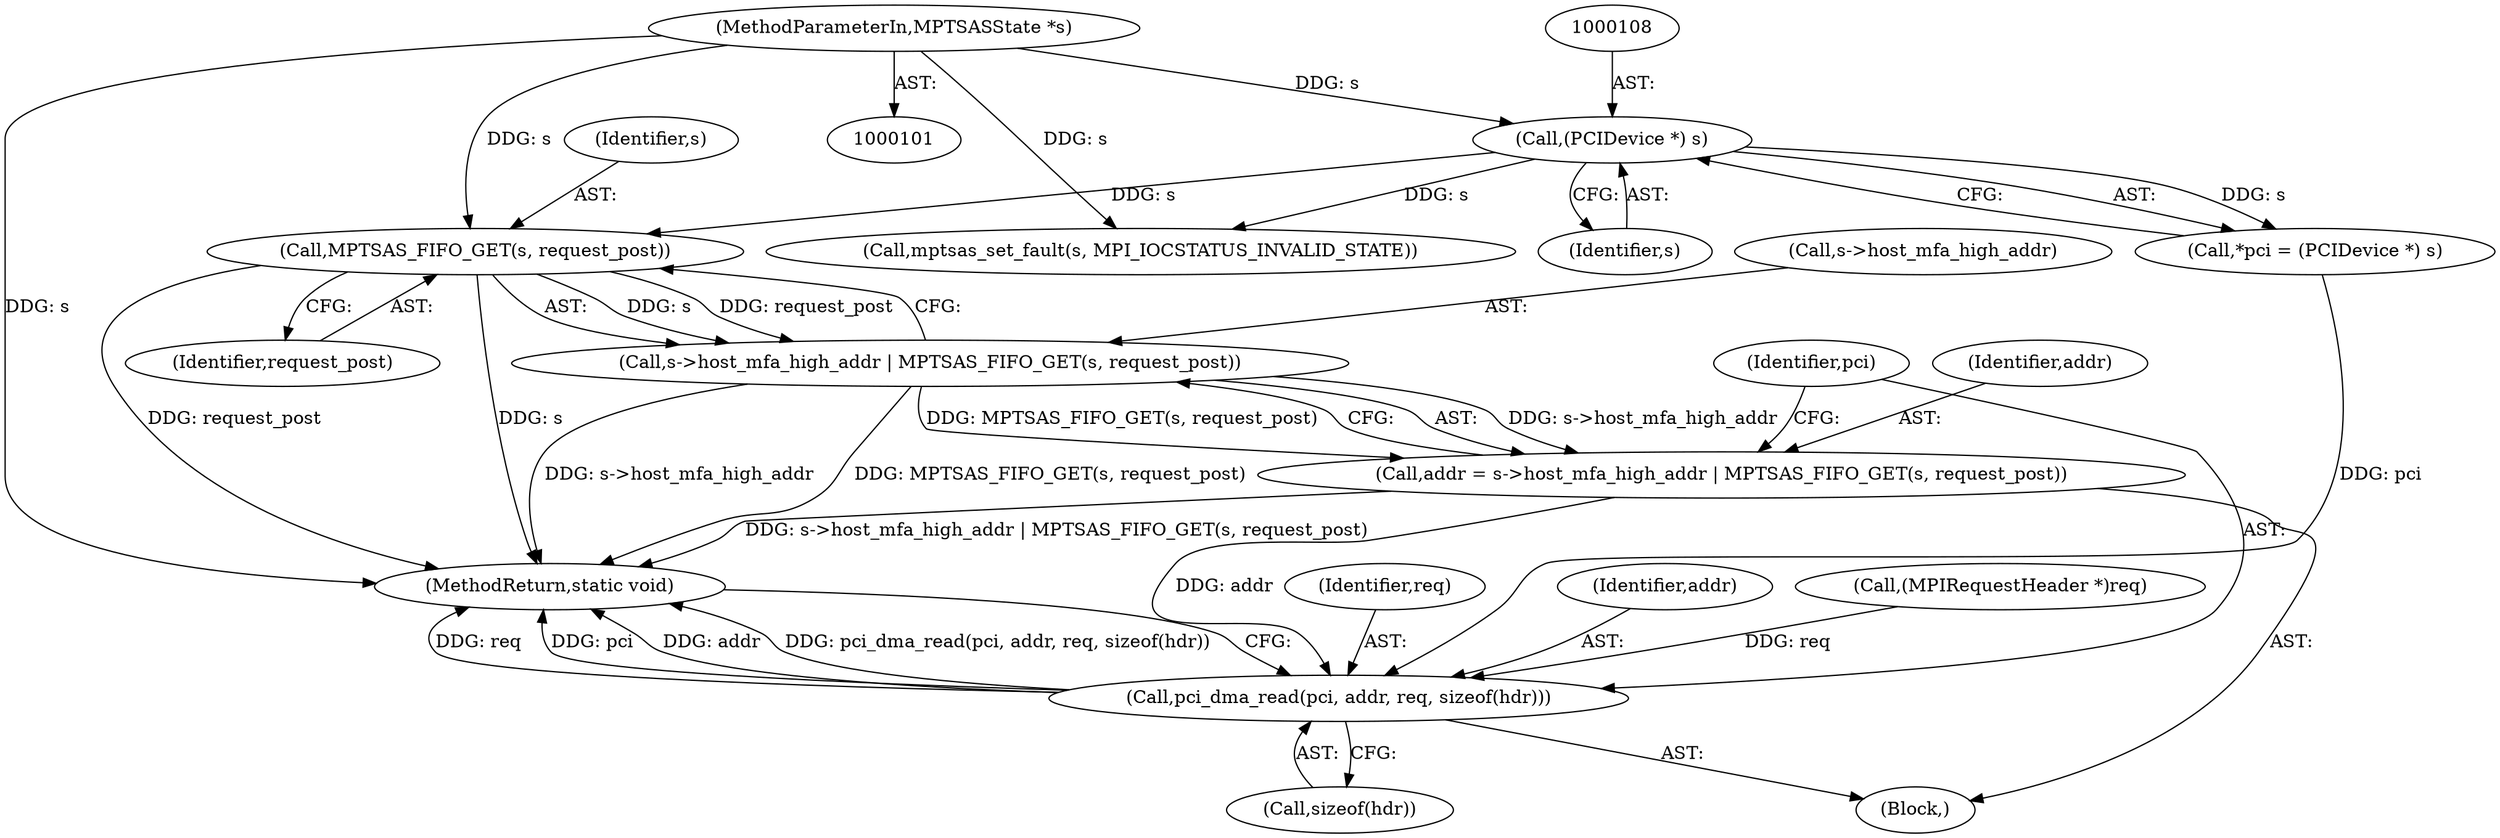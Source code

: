 digraph "0_qemu_06630554ccbdd25780aa03c3548aaff1eb56dffd@pointer" {
"1000136" [label="(Call,MPTSAS_FIFO_GET(s, request_post))"];
"1000107" [label="(Call,(PCIDevice *) s)"];
"1000102" [label="(MethodParameterIn,MPTSASState *s)"];
"1000132" [label="(Call,s->host_mfa_high_addr | MPTSAS_FIFO_GET(s, request_post))"];
"1000130" [label="(Call,addr = s->host_mfa_high_addr | MPTSAS_FIFO_GET(s, request_post))"];
"1000139" [label="(Call,pci_dma_read(pci, addr, req, sizeof(hdr)))"];
"1000142" [label="(Identifier,req)"];
"1000138" [label="(Identifier,request_post)"];
"1000109" [label="(Identifier,s)"];
"1000139" [label="(Call,pci_dma_read(pci, addr, req, sizeof(hdr)))"];
"1000140" [label="(Identifier,pci)"];
"1000145" [label="(MethodReturn,static void)"];
"1000131" [label="(Identifier,addr)"];
"1000143" [label="(Call,sizeof(hdr))"];
"1000107" [label="(Call,(PCIDevice *) s)"];
"1000137" [label="(Identifier,s)"];
"1000132" [label="(Call,s->host_mfa_high_addr | MPTSAS_FIFO_GET(s, request_post))"];
"1000141" [label="(Identifier,addr)"];
"1000114" [label="(Call,(MPIRequestHeader *)req)"];
"1000105" [label="(Call,*pci = (PCIDevice *) s)"];
"1000133" [label="(Call,s->host_mfa_high_addr)"];
"1000103" [label="(Block,)"];
"1000136" [label="(Call,MPTSAS_FIFO_GET(s, request_post))"];
"1000130" [label="(Call,addr = s->host_mfa_high_addr | MPTSAS_FIFO_GET(s, request_post))"];
"1000126" [label="(Call,mptsas_set_fault(s, MPI_IOCSTATUS_INVALID_STATE))"];
"1000102" [label="(MethodParameterIn,MPTSASState *s)"];
"1000136" -> "1000132"  [label="AST: "];
"1000136" -> "1000138"  [label="CFG: "];
"1000137" -> "1000136"  [label="AST: "];
"1000138" -> "1000136"  [label="AST: "];
"1000132" -> "1000136"  [label="CFG: "];
"1000136" -> "1000145"  [label="DDG: request_post"];
"1000136" -> "1000145"  [label="DDG: s"];
"1000136" -> "1000132"  [label="DDG: s"];
"1000136" -> "1000132"  [label="DDG: request_post"];
"1000107" -> "1000136"  [label="DDG: s"];
"1000102" -> "1000136"  [label="DDG: s"];
"1000107" -> "1000105"  [label="AST: "];
"1000107" -> "1000109"  [label="CFG: "];
"1000108" -> "1000107"  [label="AST: "];
"1000109" -> "1000107"  [label="AST: "];
"1000105" -> "1000107"  [label="CFG: "];
"1000107" -> "1000105"  [label="DDG: s"];
"1000102" -> "1000107"  [label="DDG: s"];
"1000107" -> "1000126"  [label="DDG: s"];
"1000102" -> "1000101"  [label="AST: "];
"1000102" -> "1000145"  [label="DDG: s"];
"1000102" -> "1000126"  [label="DDG: s"];
"1000132" -> "1000130"  [label="AST: "];
"1000133" -> "1000132"  [label="AST: "];
"1000130" -> "1000132"  [label="CFG: "];
"1000132" -> "1000145"  [label="DDG: s->host_mfa_high_addr"];
"1000132" -> "1000145"  [label="DDG: MPTSAS_FIFO_GET(s, request_post)"];
"1000132" -> "1000130"  [label="DDG: s->host_mfa_high_addr"];
"1000132" -> "1000130"  [label="DDG: MPTSAS_FIFO_GET(s, request_post)"];
"1000130" -> "1000103"  [label="AST: "];
"1000131" -> "1000130"  [label="AST: "];
"1000140" -> "1000130"  [label="CFG: "];
"1000130" -> "1000145"  [label="DDG: s->host_mfa_high_addr | MPTSAS_FIFO_GET(s, request_post)"];
"1000130" -> "1000139"  [label="DDG: addr"];
"1000139" -> "1000103"  [label="AST: "];
"1000139" -> "1000143"  [label="CFG: "];
"1000140" -> "1000139"  [label="AST: "];
"1000141" -> "1000139"  [label="AST: "];
"1000142" -> "1000139"  [label="AST: "];
"1000143" -> "1000139"  [label="AST: "];
"1000145" -> "1000139"  [label="CFG: "];
"1000139" -> "1000145"  [label="DDG: req"];
"1000139" -> "1000145"  [label="DDG: pci"];
"1000139" -> "1000145"  [label="DDG: addr"];
"1000139" -> "1000145"  [label="DDG: pci_dma_read(pci, addr, req, sizeof(hdr))"];
"1000105" -> "1000139"  [label="DDG: pci"];
"1000114" -> "1000139"  [label="DDG: req"];
}
